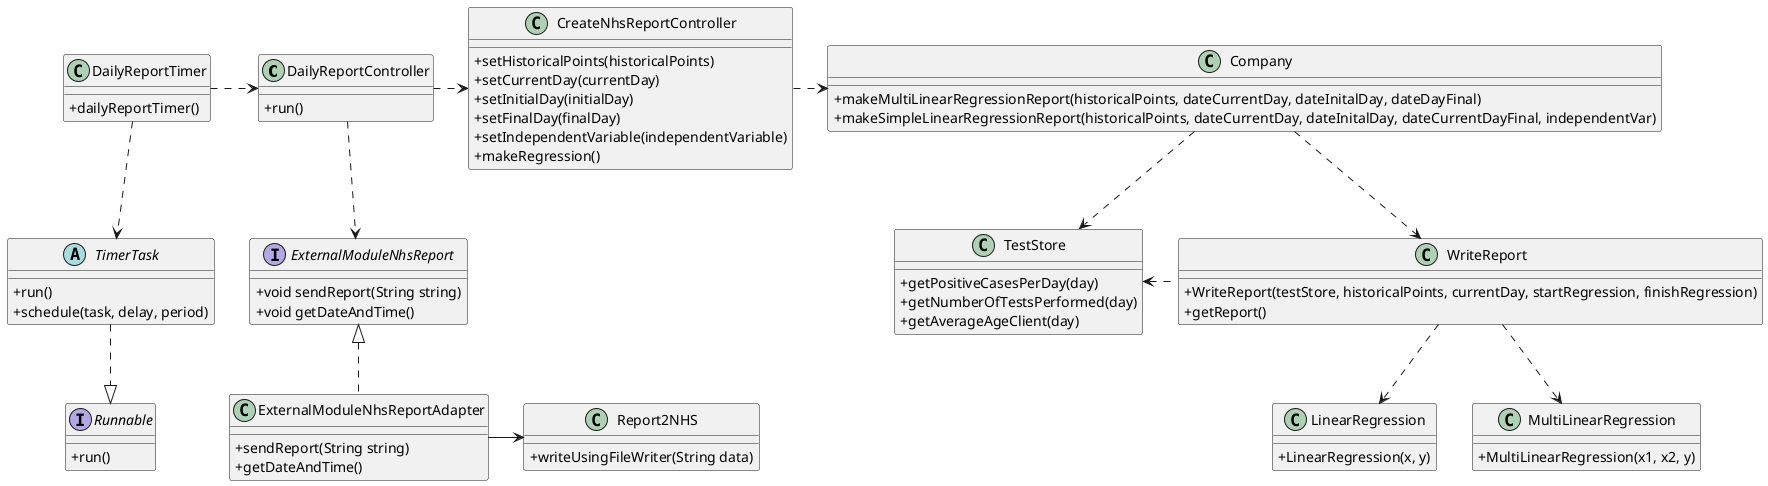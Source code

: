 @startuml

skinparam classAttributeIconSize 0

class DailyReportController {
+run()
}

class CreateNhsReportController {
+setHistoricalPoints(historicalPoints)
+setCurrentDay(currentDay)
+setInitialDay(initialDay)
+setFinalDay(finalDay)
+setIndependentVariable(independentVariable)
+makeRegression()
}

interface Runnable {
+run()
}

abstract TimerTask {
+run()
+schedule(task, delay, period)
}

class DailyReportTimer {
+dailyReportTimer()
}

class LinearRegression {
+LinearRegression(x, y)
}

class MultiLinearRegression {
+MultiLinearRegression(x1, x2, y)
}

class Company {
+makeMultiLinearRegressionReport(historicalPoints, dateCurrentDay, dateInitalDay, dateDayFinal)
+makeSimpleLinearRegressionReport(historicalPoints, dateCurrentDay, dateInitalDay, dateCurrentDayFinal, independentVar)
}

class TestStore{
+getPositiveCasesPerDay(day)
+getNumberOfTestsPerformed(day)
+getAverageAgeClient(day)
}

class WriteReport {
+WriteReport(testStore, historicalPoints, currentDay, startRegression, finishRegression)
+getReport()
}

interface ExternalModuleNhsReport {
+void sendReport(String string)
+void getDateAndTime()
}

class ExternalModuleNhsReportAdapter {
+sendReport(String string)
+getDateAndTime()
}

class Report2NHS {
+writeUsingFileWriter(String data)
}



DailyReportController ..> ExternalModuleNhsReport
TimerTask ..|> Runnable
DailyReportTimer ..> TimerTask
DailyReportTimer .> DailyReportController
DailyReportController .> CreateNhsReportController
CreateNhsReportController .> Company
Company ..> TestStore
Company ..> WriteReport
TestStore <. WriteReport
ExternalModuleNhsReport <|.. ExternalModuleNhsReportAdapter
ExternalModuleNhsReportAdapter -> Report2NHS
WriteReport ..> LinearRegression
WriteReport ..> MultiLinearRegression

@enduml